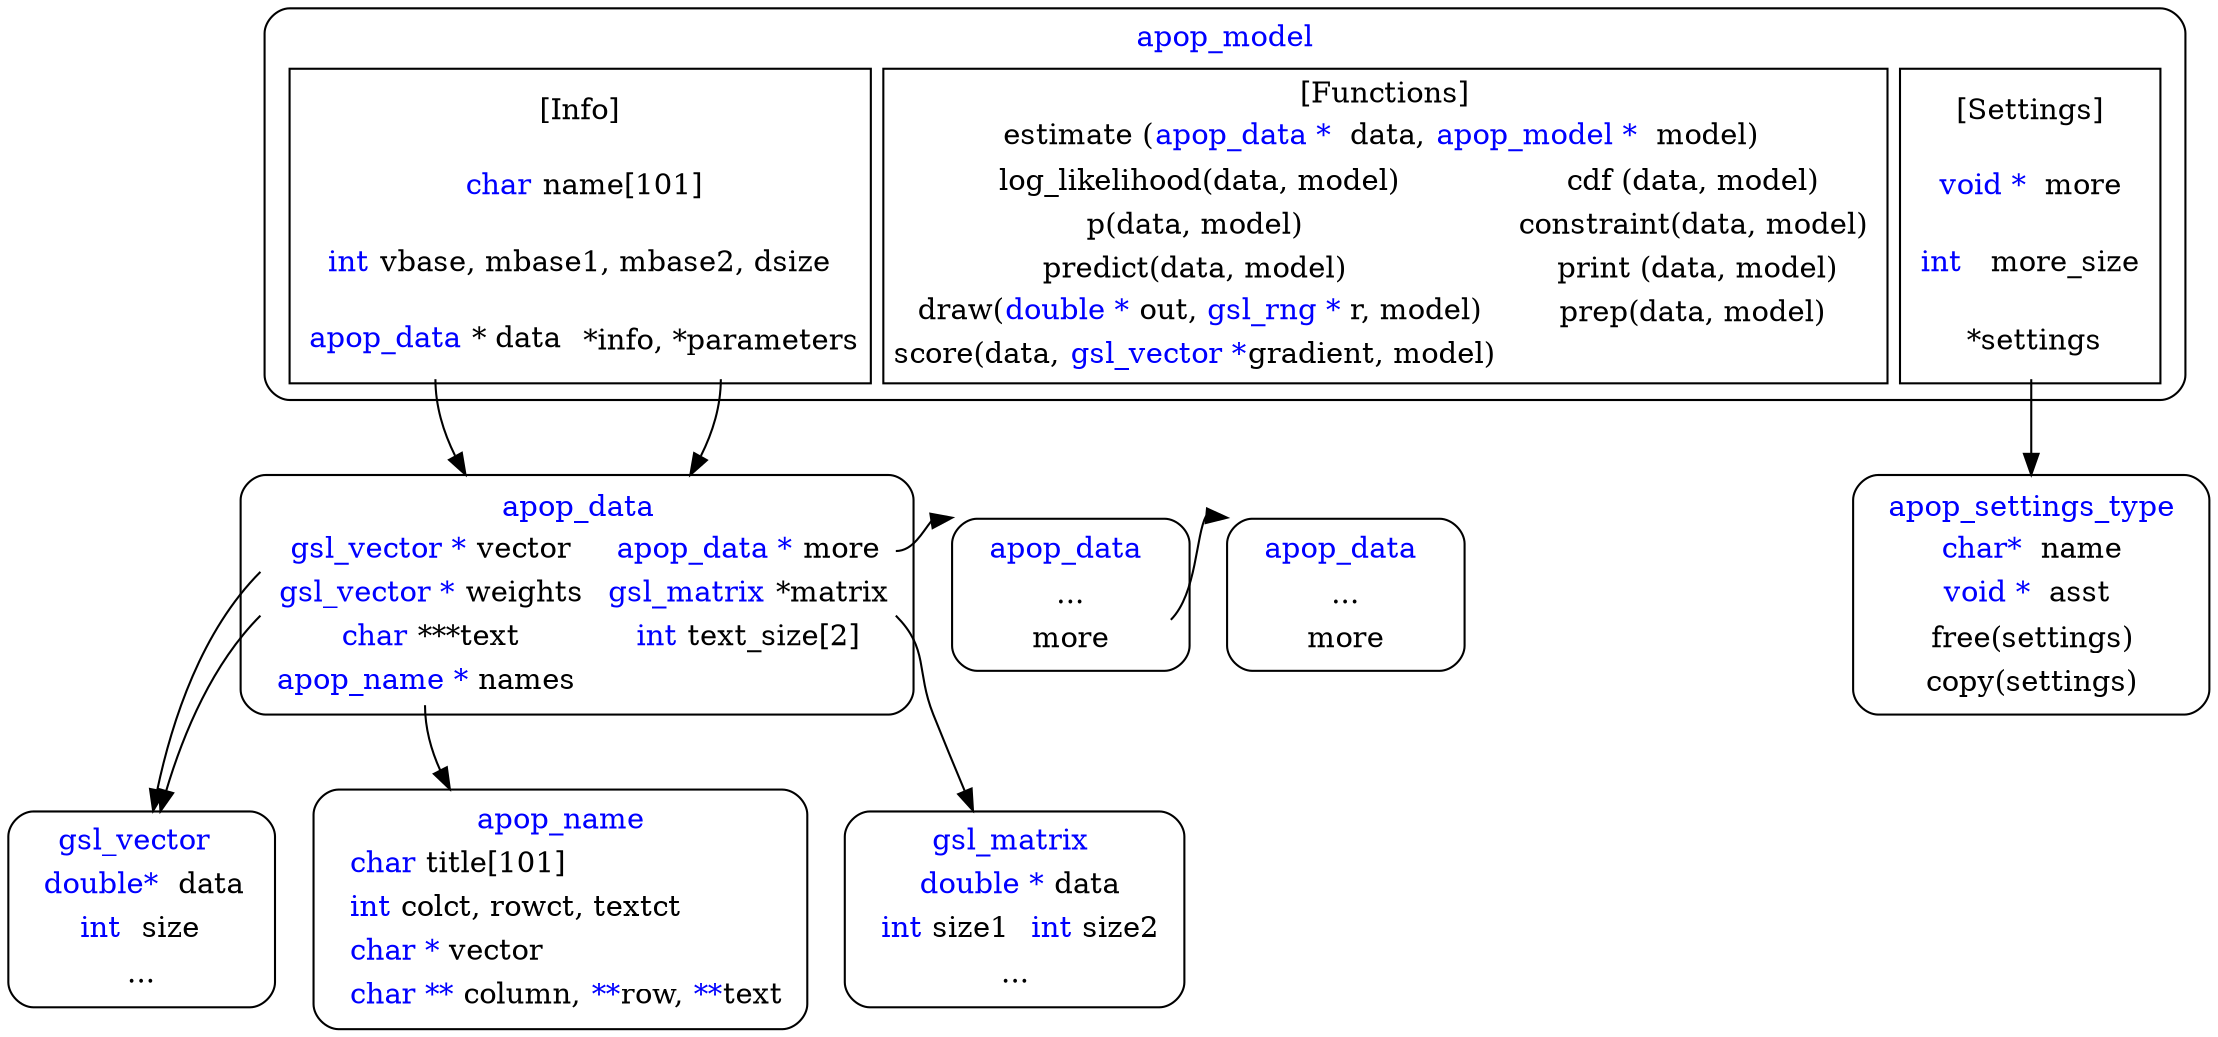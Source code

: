 
digraph {
    node [shape="rect"];


    "model" [
        label = <
        <table border="0" cellborder="0">
        <tr>
        <td align="center" colspan="3"> <font color="blue">apop_model</font> </td></tr>
   <tr><td>
        <table border="1" cellborder="0">
        <tr><td colspan ="2" align="center"> [Info] </td></tr>
        <tr> <td colspan ="2"><font color="blue"> char</font> name[101]</td> </tr>
        <tr><td colspan ="2"><font color="blue"> int</font> vbase, mbase1, mbase2, dsize </td></tr>
        <tr><td port="dd"><font color="blue"> apop_data</font> * data </td>
        <td port="params">*info, *parameters</td>
        </tr>
        </table>
    </td><td>
        <table align="left" border="1" cellborder="0">
        <tr><td colspan ="2" align="center"> [Functions] </td></tr>
        <tr><td colspan ="2">estimate (<font color="blue">apop_data * </font> data, <font color="blue">apop_model * </font> model) </td></tr>
        <tr><td> log_likelihood(data, model) </td><td>cdf (data, model) </td></tr>
        <tr><td>p(data, model) </td><td>constraint(data, model) </td></tr>
        <tr><td>predict(data, model) </td><td> print (data, model) </td></tr>
        <tr><td>draw(<font color="blue">double *</font> out, <font
                color="blue">gsl_rng *</font> r, model)</td><td>prep(data, model) </td></tr>
        <tr><td>score(data, <font color="blue">gsl_vector *</font>gradient, model) </td></tr>
        </table>
    </td><td>
        <table border="1" cellborder="0">
        <tr><td align="center"> [Settings] </td></tr>
        <tr><td> <font color="blue">void * </font> more </td></tr>
        <tr><td > <font color="blue">int  </font> more_size </td></tr>
        <tr><td port="ls"> *settings</td></tr>
        </table>
    </td></tr></table>
>
style="rounded"
];

"settings" [ label  = <
        <table border="0" cellborder="0">
        <tr><td align="center"><font color="blue"> apop_settings_type </font></td></tr>
            <tr><td> <font color="blue">char* </font> name </td></tr> 
            <tr><td><font color="blue">void * </font> asst </td></tr>
            <tr><td> free(settings) </td></tr>
            <tr><td> copy(settings) </td></tr>
</table>>
style="rounded"
];

    subgraph {rank="same"
"data" [
        label  = <
        <table border="0" cellborder="0">
        <tr><td colspan ="2" align="center"><font color="blue"> apop_data </font></td></tr>
        <tr><td port="vv"> <font color="blue">gsl_vector *</font> vector</td>
                <td port="dm"> <font color="blue">apop_data *</font> more</td>                
                </tr>
        <tr><td port="ww"> <font color="blue">gsl_vector *</font> weights</td>
                <td port="mm"> <font color="blue">gsl_matrix</font> *matrix</td>
                </tr>
        <tr>        <td > <font color="blue">char</font> ***text</td>
            <td > <font color="blue">int</font> text_size[2]</td>
            </tr>
        <tr><td port="nn"> <font color="blue">apop_name *</font> names </td> <td> </td> </tr>
</table>>
style="rounded"
];

"info" [ label  = < <table border="0" cellborder="0"> 
    <tr><td  colspan ="2" align="center"> <font color="blue">apop_data </font> </td></tr>
    <tr><td  colspan ="2" align="center"> ... </td></tr> 
    <tr><td  colspan ="2" align="center" port="more1"> more </td></tr> 
    </table>>
style="rounded"
        ];

"infonext" [ label  = < <table border="0" cellborder="0"> 
    <tr><td  colspan ="2" align="center"> <font color="blue">apop_data </font> </td></tr>
    <tr><td  colspan ="2" align="center"> ... </td></tr> 
    <tr><td  colspan ="2" align="center" port="more1"> more </td></tr> 
    </table>>
style="rounded"
        ];
    }


"gsl_matrix" [ label  = < <table border="0" cellborder="0"> 
    <tr><td  colspan ="2" align="center"> <font color="blue">gsl_matrix </font> </td></tr>
    <tr><td  colspan ="2" align="center"> <font color="blue">double *</font> data</td></tr> 
    <tr><td> <font color="blue">int</font> size1 </td><td><font color="blue">int</font> size2</td></tr>
        <tr><td colspan ="2" align="center"> ... </td></tr>
    </table>>
style="rounded"
        ];

"names" [ label  = < <table border="0" cellborder="0"> 
    <tr><td align="center"> <font color="blue">apop_name</font> </td></tr>
    <tr><td align="left"> <font color="blue">char</font> title[101]</td></tr>
    <tr><td align="left"> <font color="blue">int</font> colct, rowct, textct</td></tr>
    <tr><td align="left"> <font color="blue">char *</font> vector</td></tr>
    <tr><td align="left"> <font color="blue">char **</font> column, <font color="blue">**</font>row, <font color="blue">**</font>text</td></tr>
    </table>>
style="rounded"
        ];


"gsl_vector" [ label  = < <table border="0" cellborder="0"> 
    <tr><td> <font color="blue">gsl_vector </font> </td></tr>
    <tr><td> <font color="blue">double* </font> data</td></tr> 
    <tr><td> <font color="blue">int </font> size </td></tr>
        <tr><td colspan ="2" align="center"> ... </td></tr>
    </table>>
style="rounded"
        ];


model:params:s -> data;
    model:dd:s -> data;
    model:ls -> settings;
data:mm:se->gsl_matrix;
data:vv:sw->gsl_vector;
data:ww:sw->gsl_vector;
data:nn->names;
#data:dm->data:n;
data:dm:e->info:nw [len=0.2];
info:more1:ne->infonext:nw;
}

